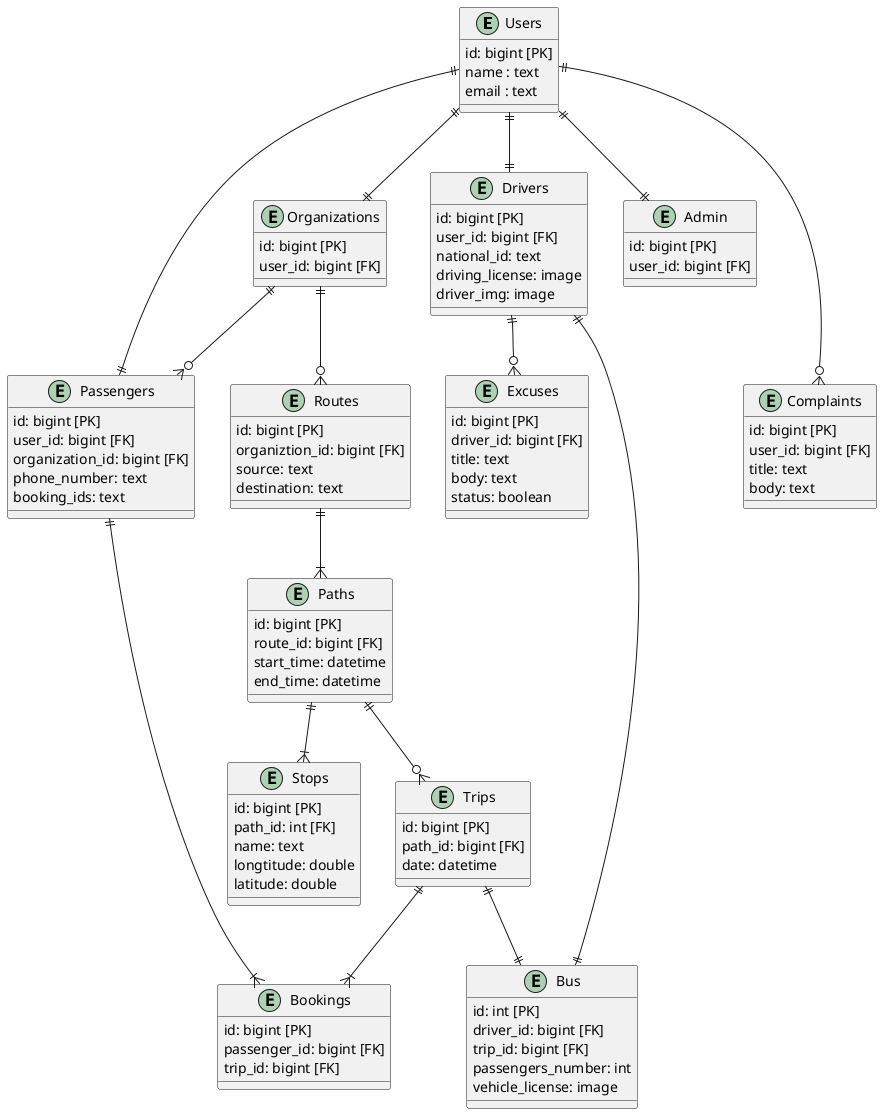 @startuml erd
entity Users {
  id: bigint [PK]
  name : text
  email : text
}
entity Passengers {
  id: bigint [PK]
  user_id: bigint [FK]
  organization_id: bigint [FK]
  phone_number: text
  booking_ids: text
}

entity Organizations {
  id: bigint [PK]
  user_id: bigint [FK]
}

entity Drivers {
  id: bigint [PK]
  user_id: bigint [FK]
  national_id: text
  driving_license: image
  driver_img: image
}
entity Admin {
  id: bigint [PK]
  user_id: bigint [FK]
}
entity Excuses {
  id: bigint [PK]
  driver_id: bigint [FK]
  title: text
  body: text
  status: boolean
}
entity Routes {
  id: bigint [PK]
  organiztion_id: bigint [FK]
  source: text
  destination: text

}
entity Paths {
  id: bigint [PK]
  route_id: bigint [FK]
  start_time: datetime
  end_time: datetime
}
entity Stops {
  id: bigint [PK]
  path_id: int [FK]
  name: text
  longtitude: double
  latitude: double
}
entity Bus {
  id: int [PK]
  driver_id: bigint [FK]
  trip_id: bigint [FK]
  passengers_number: int
  vehicle_license: image
}
entity Bookings {
  id: bigint [PK]
  passenger_id: bigint [FK]
  trip_id: bigint [FK]
}

entity Trips {
  id: bigint [PK]
  path_id: bigint [FK]
  date: datetime
}
entity Complaints {
  id: bigint [PK]
  user_id: bigint [FK]
  title: text
  body: text

}
Users ||--|| Passengers
Users ||--|| Drivers
Users ||--|| Organizations
Users ||--|| Admin

Users ||---o{ Complaints
Organizations ||--o{ Passengers
Organizations ||--o{ Routes
Drivers ||--o{ Excuses

Routes ||--|{ Paths
Paths ||--|{ Stops
Paths ||--o{ Trips
Trips ||--|| Bus
Drivers ||--|| Bus

Passengers ||--|{ Bookings
Trips ||--|{ Bookings


@enduml